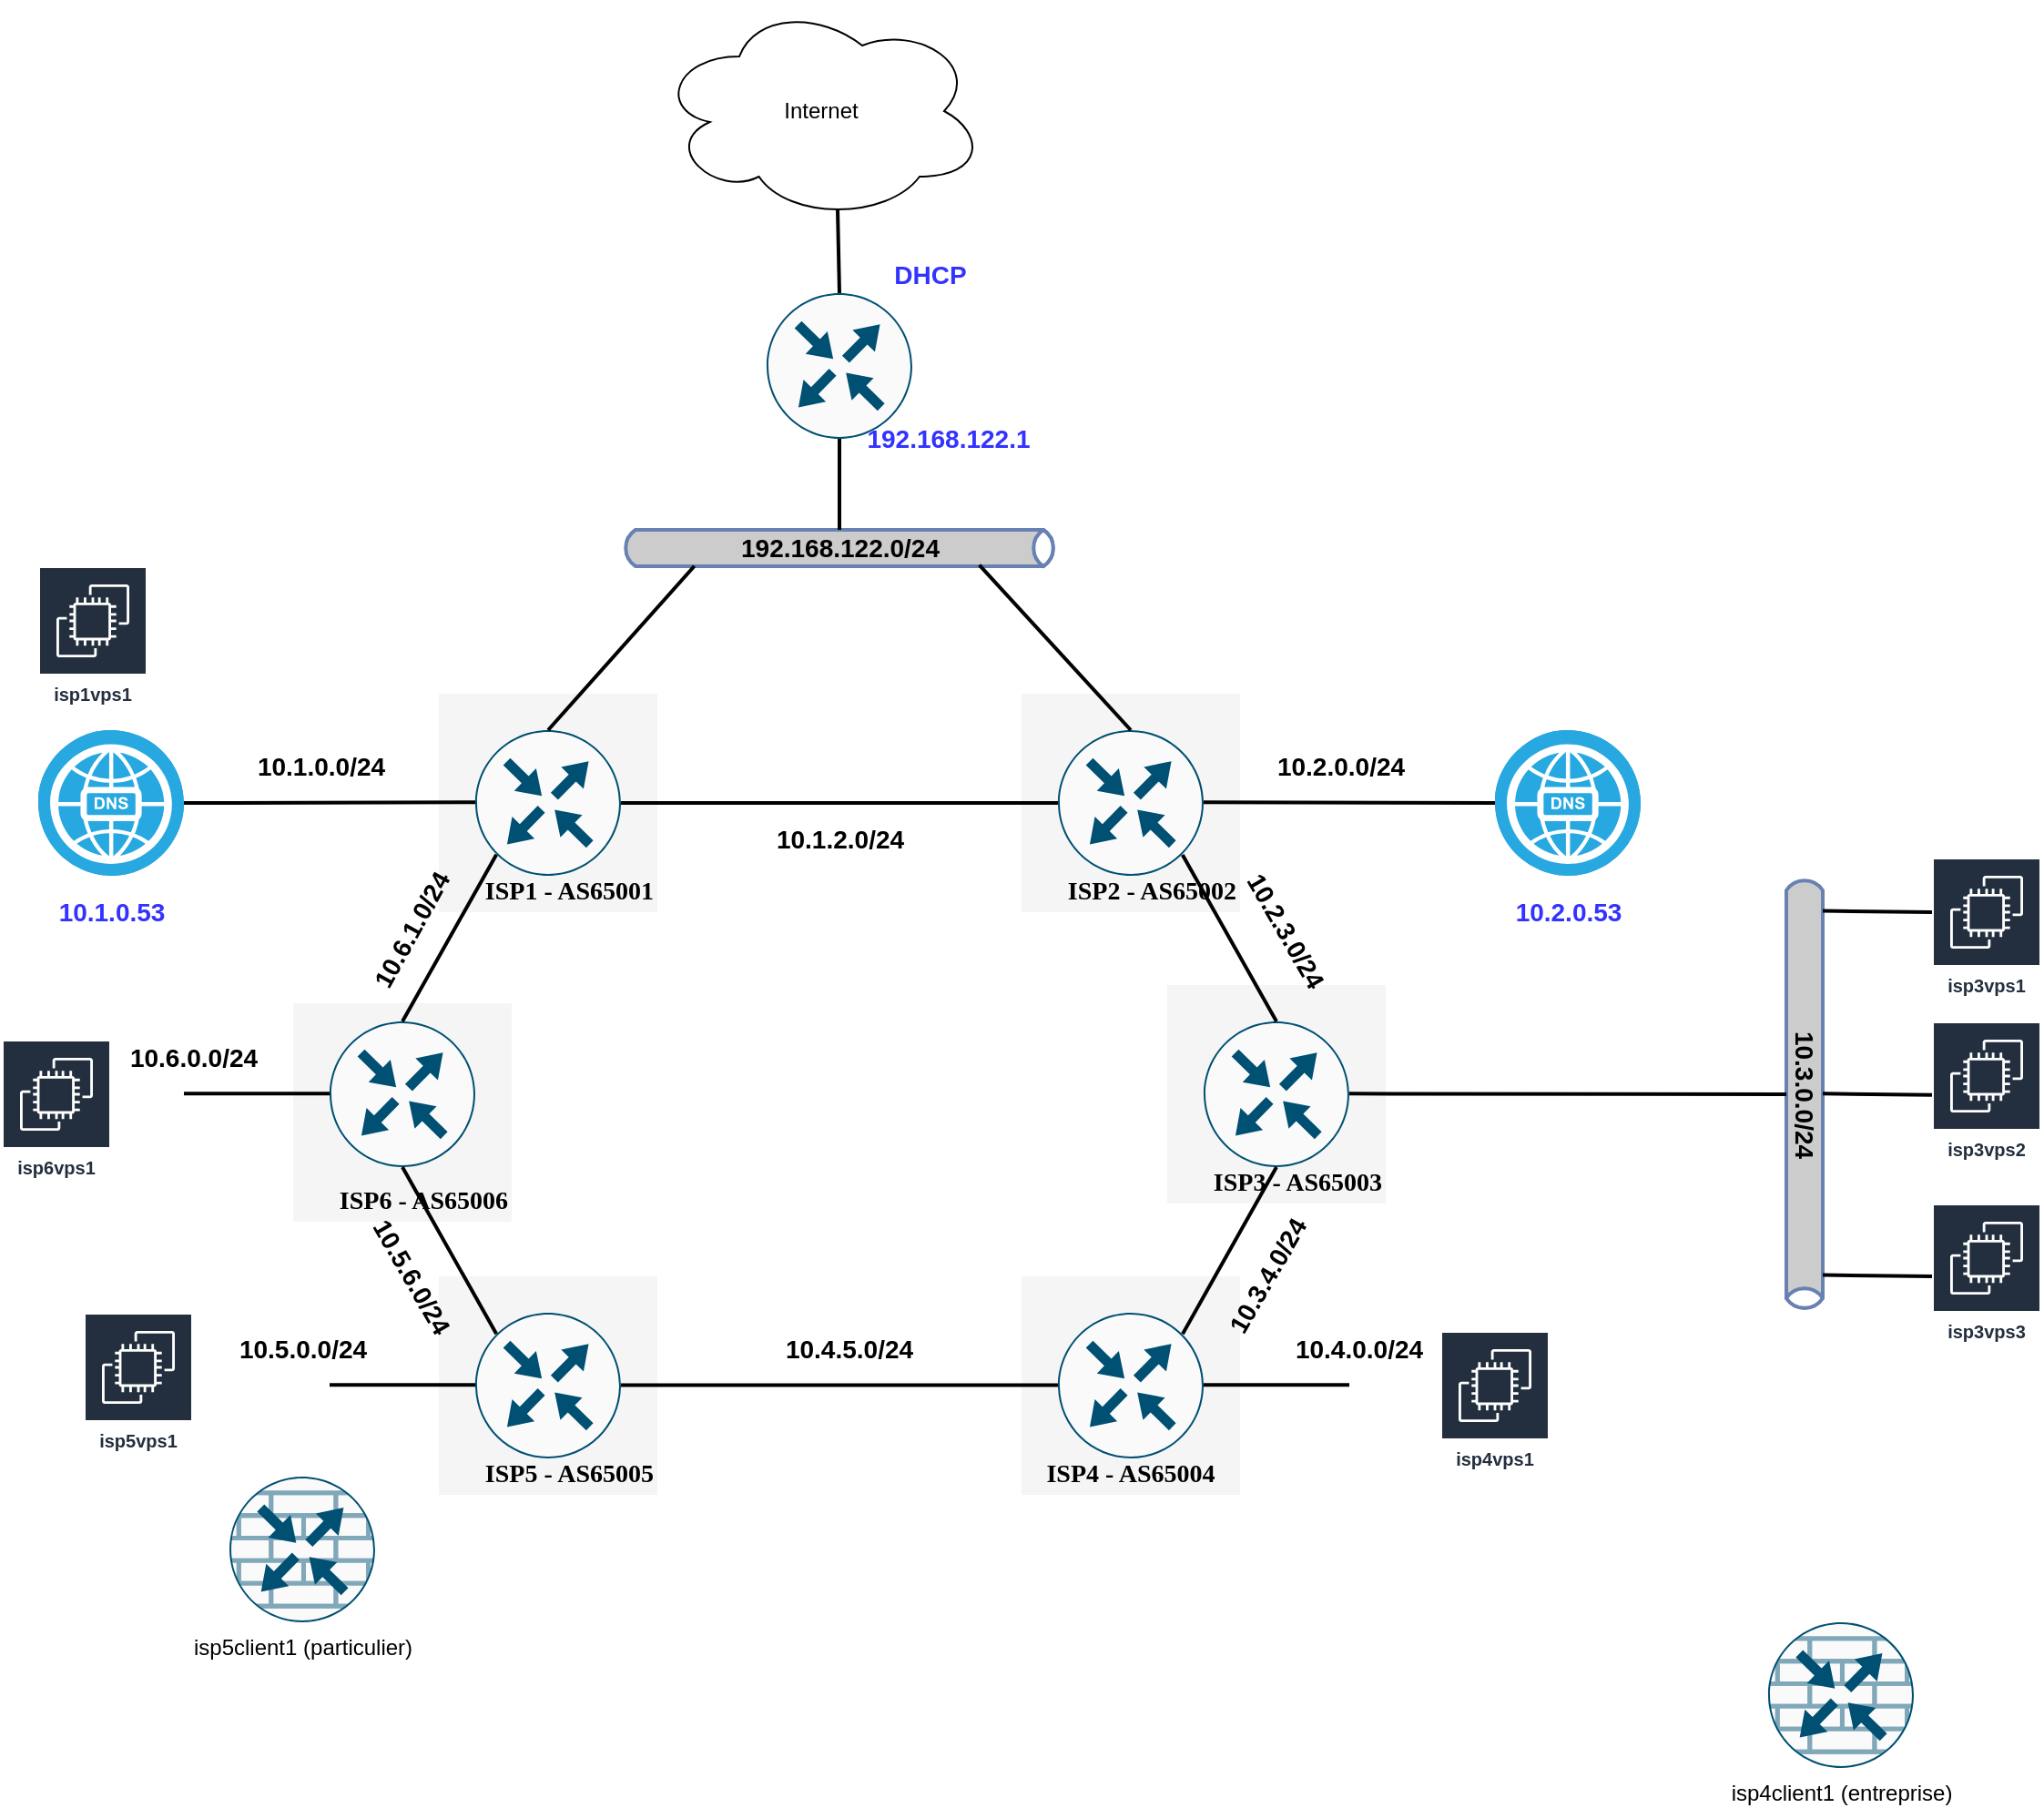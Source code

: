 <mxfile version="15.4.0" type="device"><diagram name="network-lab" id="v87TAPbju3DF8VrkiCMp"><mxGraphModel dx="1342" dy="1000" grid="1" gridSize="10" guides="1" tooltips="1" connect="1" arrows="1" fold="1" page="1" pageScale="1" pageWidth="850" pageHeight="1100" math="0" shadow="0"><root><mxCell id="U6id6oNHgHlkw0d9aRom-0"/><mxCell id="U6id6oNHgHlkw0d9aRom-1" parent="U6id6oNHgHlkw0d9aRom-0"/><mxCell id="voE-X81nJ1YRX3bRsVCh-0" value="" style="html=1;fillColor=#CCCCCC;strokeColor=#6881B3;gradientColor=none;gradientDirection=north;strokeWidth=2;shape=mxgraph.networks.bus;gradientColor=none;gradientDirection=north;fontColor=#ffffff;perimeter=backbonePerimeter;backboneSize=20;rotation=90;" parent="U6id6oNHgHlkw0d9aRom-1" vertex="1"><mxGeometry x="1250" y="590" width="240" height="20" as="geometry"/></mxCell><mxCell id="H-hFamo2rkaerAuy-kdD-5" value="ISP6 - AS65006" style="whiteSpace=wrap;html=1;rounded=0;shadow=0;comic=0;strokeWidth=1;fontFamily=Verdana;fontSize=14;fillColor=#f5f5f5;strokeColor=none;fontStyle=1;verticalAlign=bottom;align=right;" parent="U6id6oNHgHlkw0d9aRom-1" vertex="1"><mxGeometry x="540" y="550" width="120" height="120" as="geometry"/></mxCell><mxCell id="H-hFamo2rkaerAuy-kdD-4" value="ISP5 - AS65005" style="whiteSpace=wrap;html=1;rounded=0;shadow=0;comic=0;strokeWidth=1;fontFamily=Verdana;fontSize=14;fillColor=#f5f5f5;strokeColor=none;fontStyle=1;verticalAlign=bottom;align=right;" parent="U6id6oNHgHlkw0d9aRom-1" vertex="1"><mxGeometry x="620" y="700" width="120" height="120" as="geometry"/></mxCell><mxCell id="H-hFamo2rkaerAuy-kdD-3" value="&lt;b&gt;ISP4 - AS65004&lt;/b&gt;" style="whiteSpace=wrap;html=1;rounded=0;shadow=0;comic=0;strokeWidth=1;fontFamily=Verdana;fontSize=14;fillColor=#f5f5f5;strokeColor=none;fontStyle=0;verticalAlign=bottom;align=center;" parent="U6id6oNHgHlkw0d9aRom-1" vertex="1"><mxGeometry x="940" y="700" width="120" height="120" as="geometry"/></mxCell><mxCell id="H-hFamo2rkaerAuy-kdD-2" value="ISP3 - AS65003" style="whiteSpace=wrap;html=1;rounded=0;shadow=0;comic=0;strokeWidth=1;fontFamily=Verdana;fontSize=14;fillColor=#f5f5f5;strokeColor=none;fontStyle=1;verticalAlign=bottom;align=right;" parent="U6id6oNHgHlkw0d9aRom-1" vertex="1"><mxGeometry x="1020" y="540" width="120" height="120" as="geometry"/></mxCell><mxCell id="H-hFamo2rkaerAuy-kdD-1" value="ISP2 - AS65002" style="whiteSpace=wrap;html=1;rounded=0;shadow=0;comic=0;strokeWidth=1;fontFamily=Verdana;fontSize=14;fillColor=#f5f5f5;strokeColor=none;fontStyle=1;verticalAlign=bottom;align=right;" parent="U6id6oNHgHlkw0d9aRom-1" vertex="1"><mxGeometry x="940" y="380" width="120" height="120" as="geometry"/></mxCell><mxCell id="H-hFamo2rkaerAuy-kdD-0" value="ISP1 - AS65001" style="whiteSpace=wrap;html=1;rounded=0;shadow=0;comic=0;strokeWidth=1;fontFamily=Verdana;fontSize=14;fillColor=#f5f5f5;strokeColor=none;fontStyle=1;verticalAlign=bottom;align=right;" parent="U6id6oNHgHlkw0d9aRom-1" vertex="1"><mxGeometry x="620" y="380" width="120" height="120" as="geometry"/></mxCell><mxCell id="U6id6oNHgHlkw0d9aRom-9" value="" style="html=1;fillColor=#CCCCCC;strokeColor=#6881B3;gradientColor=none;gradientDirection=north;strokeWidth=2;shape=mxgraph.networks.bus;gradientColor=none;gradientDirection=north;fontColor=#ffffff;perimeter=backbonePerimeter;backboneSize=20;" parent="U6id6oNHgHlkw0d9aRom-1" vertex="1"><mxGeometry x="720" y="290" width="240" height="20" as="geometry"/></mxCell><mxCell id="U6id6oNHgHlkw0d9aRom-19" value="" style="points=[[0.5,0,0],[1,0.5,0],[0.5,1,0],[0,0.5,0],[0.145,0.145,0],[0.856,0.145,0],[0.855,0.856,0],[0.145,0.855,0]];verticalLabelPosition=bottom;html=1;verticalAlign=top;aspect=fixed;align=center;pointerEvents=1;shape=mxgraph.cisco19.rect;prIcon=router;fillColor=#FAFAFA;strokeColor=#005073;" parent="U6id6oNHgHlkw0d9aRom-1" vertex="1"><mxGeometry x="640" y="400" width="80" height="80" as="geometry"/></mxCell><mxCell id="U6id6oNHgHlkw0d9aRom-26" value="" style="endArrow=none;html=1;exitX=0.5;exitY=0;exitDx=0;exitDy=0;exitPerimeter=0;strokeWidth=2;entryX=0.168;entryY=0.993;entryDx=0;entryDy=0;entryPerimeter=0;" parent="U6id6oNHgHlkw0d9aRom-1" source="U6id6oNHgHlkw0d9aRom-19" target="U6id6oNHgHlkw0d9aRom-9" edge="1"><mxGeometry x="195" y="100" width="50" height="50" as="geometry"><mxPoint x="675" y="380.0" as="sourcePoint"/><mxPoint x="685" y="310" as="targetPoint"/></mxGeometry></mxCell><mxCell id="U6id6oNHgHlkw0d9aRom-27" value="Internet" style="ellipse;shape=cloud;whiteSpace=wrap;html=1;" parent="U6id6oNHgHlkw0d9aRom-1" vertex="1"><mxGeometry x="740" width="180" height="120" as="geometry"/></mxCell><mxCell id="U6id6oNHgHlkw0d9aRom-38" value="192.168.122.0/24" style="text;html=1;align=center;verticalAlign=middle;resizable=0;points=[];autosize=1;fontStyle=1;fontSize=14;rotation=0;" parent="U6id6oNHgHlkw0d9aRom-1" vertex="1"><mxGeometry x="780" y="290" width="120" height="20" as="geometry"/></mxCell><mxCell id="U6id6oNHgHlkw0d9aRom-42" value="&lt;b&gt;&lt;font color=&quot;#3333ff&quot;&gt;192.168.122.1&lt;/font&gt;&lt;/b&gt;" style="text;html=1;strokeColor=none;fillColor=none;align=center;verticalAlign=middle;whiteSpace=wrap;rounded=0;fontSize=14;" parent="U6id6oNHgHlkw0d9aRom-1" vertex="1"><mxGeometry x="880" y="230" width="40" height="20" as="geometry"/></mxCell><mxCell id="U6id6oNHgHlkw0d9aRom-60" value="" style="points=[[0.5,0,0],[1,0.5,0],[0.5,1,0],[0,0.5,0],[0.145,0.145,0],[0.856,0.145,0],[0.855,0.856,0],[0.145,0.855,0]];verticalLabelPosition=bottom;html=1;verticalAlign=top;aspect=fixed;align=center;pointerEvents=1;shape=mxgraph.cisco19.rect;prIcon=router;fillColor=#FAFAFA;strokeColor=#005073;" parent="U6id6oNHgHlkw0d9aRom-1" vertex="1"><mxGeometry x="960" y="400" width="80" height="80" as="geometry"/></mxCell><mxCell id="U6id6oNHgHlkw0d9aRom-64" value="" style="endArrow=none;html=1;strokeWidth=2;exitX=0.5;exitY=0;exitDx=0;exitDy=0;exitPerimeter=0;entryX=0.82;entryY=0.964;entryDx=0;entryDy=0;entryPerimeter=0;" parent="U6id6oNHgHlkw0d9aRom-1" source="U6id6oNHgHlkw0d9aRom-60" target="U6id6oNHgHlkw0d9aRom-9" edge="1"><mxGeometry x="140" y="140" width="50" height="50" as="geometry"><mxPoint x="1040" y="370" as="sourcePoint"/><mxPoint x="1020" y="330" as="targetPoint"/></mxGeometry></mxCell><mxCell id="U6id6oNHgHlkw0d9aRom-68" value="" style="points=[[0.5,0,0],[1,0.5,0],[0.5,1,0],[0,0.5,0],[0.145,0.145,0],[0.856,0.145,0],[0.855,0.856,0],[0.145,0.855,0]];verticalLabelPosition=bottom;html=1;verticalAlign=top;aspect=fixed;align=center;pointerEvents=1;shape=mxgraph.cisco19.rect;prIcon=router;fillColor=#FAFAFA;strokeColor=#005073;" parent="U6id6oNHgHlkw0d9aRom-1" vertex="1"><mxGeometry x="800" y="160" width="80" height="80" as="geometry"/></mxCell><mxCell id="U6id6oNHgHlkw0d9aRom-70" value="" style="endArrow=none;html=1;strokeWidth=2;entryX=0.5;entryY=1;entryDx=0;entryDy=0;entryPerimeter=0;" parent="U6id6oNHgHlkw0d9aRom-1" target="U6id6oNHgHlkw0d9aRom-68" edge="1"><mxGeometry x="150" y="150" width="50" height="50" as="geometry"><mxPoint x="840" y="290" as="sourcePoint"/><mxPoint x="958.06" y="322" as="targetPoint"/></mxGeometry></mxCell><mxCell id="U6id6oNHgHlkw0d9aRom-71" value="" style="endArrow=none;html=1;entryX=0.55;entryY=0.95;entryDx=0;entryDy=0;entryPerimeter=0;strokeWidth=2;exitX=0.5;exitY=0;exitDx=0;exitDy=0;exitPerimeter=0;" parent="U6id6oNHgHlkw0d9aRom-1" source="U6id6oNHgHlkw0d9aRom-68" target="U6id6oNHgHlkw0d9aRom-27" edge="1"><mxGeometry x="410" y="-90" width="50" height="50" as="geometry"><mxPoint x="1060" y="460" as="sourcePoint"/><mxPoint x="1370" y="460" as="targetPoint"/></mxGeometry></mxCell><mxCell id="aIUkbUVj_SA3XRfAe9oj-0" value="" style="points=[[0.5,0,0],[1,0.5,0],[0.5,1,0],[0,0.5,0],[0.145,0.145,0],[0.856,0.145,0],[0.855,0.856,0],[0.145,0.855,0]];verticalLabelPosition=bottom;html=1;verticalAlign=top;aspect=fixed;align=center;pointerEvents=1;shape=mxgraph.cisco19.rect;prIcon=router;fillColor=#FAFAFA;strokeColor=#005073;" parent="U6id6oNHgHlkw0d9aRom-1" vertex="1"><mxGeometry x="560" y="560" width="80" height="80" as="geometry"/></mxCell><mxCell id="aIUkbUVj_SA3XRfAe9oj-1" value="" style="points=[[0.5,0,0],[1,0.5,0],[0.5,1,0],[0,0.5,0],[0.145,0.145,0],[0.856,0.145,0],[0.855,0.856,0],[0.145,0.855,0]];verticalLabelPosition=bottom;html=1;verticalAlign=top;aspect=fixed;align=center;pointerEvents=1;shape=mxgraph.cisco19.rect;prIcon=router;fillColor=#FAFAFA;strokeColor=#005073;" parent="U6id6oNHgHlkw0d9aRom-1" vertex="1"><mxGeometry x="1040" y="560" width="80" height="80" as="geometry"/></mxCell><mxCell id="aIUkbUVj_SA3XRfAe9oj-2" value="" style="points=[[0.5,0,0],[1,0.5,0],[0.5,1,0],[0,0.5,0],[0.145,0.145,0],[0.856,0.145,0],[0.855,0.856,0],[0.145,0.855,0]];verticalLabelPosition=bottom;html=1;verticalAlign=top;aspect=fixed;align=center;pointerEvents=1;shape=mxgraph.cisco19.rect;prIcon=router;fillColor=#FAFAFA;strokeColor=#005073;" parent="U6id6oNHgHlkw0d9aRom-1" vertex="1"><mxGeometry x="640" y="720" width="80" height="80" as="geometry"/></mxCell><mxCell id="aIUkbUVj_SA3XRfAe9oj-3" value="" style="points=[[0.5,0,0],[1,0.5,0],[0.5,1,0],[0,0.5,0],[0.145,0.145,0],[0.856,0.145,0],[0.855,0.856,0],[0.145,0.855,0]];verticalLabelPosition=bottom;html=1;verticalAlign=top;aspect=fixed;align=center;pointerEvents=1;shape=mxgraph.cisco19.rect;prIcon=router;fillColor=#FAFAFA;strokeColor=#005073;" parent="U6id6oNHgHlkw0d9aRom-1" vertex="1"><mxGeometry x="960" y="720" width="80" height="80" as="geometry"/></mxCell><mxCell id="aIUkbUVj_SA3XRfAe9oj-4" value="" style="endArrow=none;html=1;exitX=1;exitY=0.5;exitDx=0;exitDy=0;exitPerimeter=0;strokeWidth=2;entryX=0;entryY=0.5;entryDx=0;entryDy=0;entryPerimeter=0;" parent="U6id6oNHgHlkw0d9aRom-1" source="U6id6oNHgHlkw0d9aRom-19" target="U6id6oNHgHlkw0d9aRom-60" edge="1"><mxGeometry x="205" y="110" width="50" height="50" as="geometry"><mxPoint x="690" y="410" as="sourcePoint"/><mxPoint x="770.32" y="319.86" as="targetPoint"/></mxGeometry></mxCell><mxCell id="aIUkbUVj_SA3XRfAe9oj-5" value="" style="endArrow=none;html=1;exitX=1;exitY=0.5;exitDx=0;exitDy=0;exitPerimeter=0;strokeWidth=2;entryX=0;entryY=0.5;entryDx=0;entryDy=0;entryPerimeter=0;" parent="U6id6oNHgHlkw0d9aRom-1" edge="1"><mxGeometry x="205" y="429.71" width="50" height="50" as="geometry"><mxPoint x="720" y="759.71" as="sourcePoint"/><mxPoint x="960" y="759.71" as="targetPoint"/></mxGeometry></mxCell><mxCell id="aIUkbUVj_SA3XRfAe9oj-6" value="" style="endArrow=none;html=1;exitX=0.145;exitY=0.855;exitDx=0;exitDy=0;exitPerimeter=0;strokeWidth=2;entryX=0.5;entryY=0;entryDx=0;entryDy=0;entryPerimeter=0;" parent="U6id6oNHgHlkw0d9aRom-1" source="U6id6oNHgHlkw0d9aRom-19" target="aIUkbUVj_SA3XRfAe9oj-0" edge="1"><mxGeometry x="215" y="120" width="50" height="50" as="geometry"><mxPoint x="730" y="450" as="sourcePoint"/><mxPoint x="970" y="450" as="targetPoint"/></mxGeometry></mxCell><mxCell id="aIUkbUVj_SA3XRfAe9oj-7" value="" style="endArrow=none;html=1;exitX=0.5;exitY=1;exitDx=0;exitDy=0;exitPerimeter=0;strokeWidth=2;entryX=0.856;entryY=0.145;entryDx=0;entryDy=0;entryPerimeter=0;" parent="U6id6oNHgHlkw0d9aRom-1" target="aIUkbUVj_SA3XRfAe9oj-3" edge="1"><mxGeometry x="615" y="280" width="50" height="50" as="geometry"><mxPoint x="1080" y="640" as="sourcePoint"/><mxPoint x="1000" y="720" as="targetPoint"/></mxGeometry></mxCell><mxCell id="aIUkbUVj_SA3XRfAe9oj-8" value="" style="endArrow=none;html=1;exitX=0.855;exitY=0.856;exitDx=0;exitDy=0;exitPerimeter=0;strokeWidth=2;entryX=0.5;entryY=0;entryDx=0;entryDy=0;entryPerimeter=0;" parent="U6id6oNHgHlkw0d9aRom-1" source="U6id6oNHgHlkw0d9aRom-60" target="aIUkbUVj_SA3XRfAe9oj-1" edge="1"><mxGeometry x="615" y="120" width="50" height="50" as="geometry"><mxPoint x="1080" y="480" as="sourcePoint"/><mxPoint x="1000" y="560" as="targetPoint"/></mxGeometry></mxCell><mxCell id="aIUkbUVj_SA3XRfAe9oj-9" value="" style="endArrow=none;html=1;exitX=0.5;exitY=1;exitDx=0;exitDy=0;exitPerimeter=0;strokeWidth=2;entryX=0.145;entryY=0.145;entryDx=0;entryDy=0;entryPerimeter=0;" parent="U6id6oNHgHlkw0d9aRom-1" target="aIUkbUVj_SA3XRfAe9oj-2" edge="1"><mxGeometry x="215" y="280" width="50" height="50" as="geometry"><mxPoint x="600" y="640" as="sourcePoint"/><mxPoint x="680" y="720" as="targetPoint"/></mxGeometry></mxCell><mxCell id="KH0BAEHqLZ3FEIlribC1-0" value="" style="endArrow=none;html=1;exitX=1;exitY=0.5;exitDx=0;exitDy=0;exitPerimeter=0;strokeWidth=2;" parent="U6id6oNHgHlkw0d9aRom-1" source="8sLHgkfb_lHKQbxGNXbe-0" edge="1"><mxGeometry x="45" y="109.66" width="50" height="50" as="geometry"><mxPoint x="560" y="439.66" as="sourcePoint"/><mxPoint x="640" y="439.66" as="targetPoint"/></mxGeometry></mxCell><mxCell id="KH0BAEHqLZ3FEIlribC1-1" value="" style="endArrow=none;html=1;exitX=1;exitY=0.5;exitDx=0;exitDy=0;exitPerimeter=0;strokeWidth=2;" parent="U6id6oNHgHlkw0d9aRom-1" edge="1"><mxGeometry x="-35" y="269.66" width="50" height="50" as="geometry"><mxPoint x="480" y="599.66" as="sourcePoint"/><mxPoint x="560" y="599.66" as="targetPoint"/></mxGeometry></mxCell><mxCell id="KH0BAEHqLZ3FEIlribC1-2" value="" style="endArrow=none;html=1;exitX=1;exitY=0.5;exitDx=0;exitDy=0;exitPerimeter=0;strokeWidth=2;" parent="U6id6oNHgHlkw0d9aRom-1" edge="1"><mxGeometry x="45" y="429.66" width="50" height="50" as="geometry"><mxPoint x="560" y="759.66" as="sourcePoint"/><mxPoint x="640" y="759.66" as="targetPoint"/></mxGeometry></mxCell><mxCell id="KH0BAEHqLZ3FEIlribC1-3" value="" style="endArrow=none;html=1;exitX=1;exitY=0.5;exitDx=0;exitDy=0;exitPerimeter=0;strokeWidth=2;entryX=0;entryY=0.5;entryDx=0;entryDy=0;entryPerimeter=0;" parent="U6id6oNHgHlkw0d9aRom-1" target="8sLHgkfb_lHKQbxGNXbe-1" edge="1"><mxGeometry x="525" y="109.66" width="50" height="50" as="geometry"><mxPoint x="1040" y="439.66" as="sourcePoint"/><mxPoint x="1120" y="439.66" as="targetPoint"/></mxGeometry></mxCell><mxCell id="KH0BAEHqLZ3FEIlribC1-4" value="" style="endArrow=none;html=1;exitX=1;exitY=0.5;exitDx=0;exitDy=0;exitPerimeter=0;strokeWidth=2;" parent="U6id6oNHgHlkw0d9aRom-1" edge="1"><mxGeometry x="605" y="269.66" width="50" height="50" as="geometry"><mxPoint x="1120" y="599.66" as="sourcePoint"/><mxPoint x="1360" y="600" as="targetPoint"/></mxGeometry></mxCell><mxCell id="KH0BAEHqLZ3FEIlribC1-5" value="" style="endArrow=none;html=1;exitX=1;exitY=0.5;exitDx=0;exitDy=0;exitPerimeter=0;strokeWidth=2;" parent="U6id6oNHgHlkw0d9aRom-1" edge="1"><mxGeometry x="525" y="429.66" width="50" height="50" as="geometry"><mxPoint x="1040" y="759.66" as="sourcePoint"/><mxPoint x="1120" y="759.66" as="targetPoint"/></mxGeometry></mxCell><mxCell id="7NHTxPaI59FZthznn5_d-1" value="10.1.2.0/24" style="text;html=1;align=center;verticalAlign=middle;resizable=0;points=[];autosize=1;fontStyle=1;fontSize=14;rotation=0;" parent="U6id6oNHgHlkw0d9aRom-1" vertex="1"><mxGeometry x="795" y="450" width="90" height="20" as="geometry"/></mxCell><mxCell id="DyiQKJqb-k-AkiFhXbPz-0" value="10.2.3.0/24" style="text;html=1;align=center;verticalAlign=middle;resizable=0;points=[];autosize=1;fontStyle=1;fontSize=14;rotation=60;" parent="U6id6oNHgHlkw0d9aRom-1" vertex="1"><mxGeometry x="1040" y="500" width="90" height="20" as="geometry"/></mxCell><mxCell id="DyiQKJqb-k-AkiFhXbPz-1" value="10.3.4.0/24" style="text;html=1;align=center;verticalAlign=middle;resizable=0;points=[];autosize=1;fontStyle=1;fontSize=14;rotation=-60;" parent="U6id6oNHgHlkw0d9aRom-1" vertex="1"><mxGeometry x="1030" y="690" width="90" height="20" as="geometry"/></mxCell><mxCell id="DyiQKJqb-k-AkiFhXbPz-2" value="10.4.5.0/24" style="text;html=1;align=center;verticalAlign=middle;resizable=0;points=[];autosize=1;fontStyle=1;fontSize=14;rotation=0;" parent="U6id6oNHgHlkw0d9aRom-1" vertex="1"><mxGeometry x="800" y="730" width="90" height="20" as="geometry"/></mxCell><mxCell id="DyiQKJqb-k-AkiFhXbPz-3" value="10.5.6.0/24" style="text;html=1;align=center;verticalAlign=middle;resizable=0;points=[];autosize=1;fontStyle=1;fontSize=14;rotation=60;" parent="U6id6oNHgHlkw0d9aRom-1" vertex="1"><mxGeometry x="560" y="690" width="90" height="20" as="geometry"/></mxCell><mxCell id="DyiQKJqb-k-AkiFhXbPz-4" value="10.6.1.0/24" style="text;html=1;align=center;verticalAlign=middle;resizable=0;points=[];autosize=1;fontStyle=1;fontSize=14;rotation=-61;" parent="U6id6oNHgHlkw0d9aRom-1" vertex="1"><mxGeometry x="560" y="500" width="90" height="20" as="geometry"/></mxCell><mxCell id="DyiQKJqb-k-AkiFhXbPz-5" value="10.2.0.0/24" style="text;html=1;align=center;verticalAlign=middle;resizable=0;points=[];autosize=1;fontStyle=1;fontSize=14;rotation=0;" parent="U6id6oNHgHlkw0d9aRom-1" vertex="1"><mxGeometry x="1070" y="410" width="90" height="20" as="geometry"/></mxCell><mxCell id="DyiQKJqb-k-AkiFhXbPz-6" value="10.1.0.0/24" style="text;html=1;align=center;verticalAlign=middle;resizable=0;points=[];autosize=1;fontStyle=1;fontSize=14;rotation=0;" parent="U6id6oNHgHlkw0d9aRom-1" vertex="1"><mxGeometry x="510" y="410" width="90" height="20" as="geometry"/></mxCell><mxCell id="DyiQKJqb-k-AkiFhXbPz-7" value="10.3.0.0/24" style="text;html=1;align=center;verticalAlign=middle;resizable=0;points=[];autosize=1;fontStyle=1;fontSize=14;rotation=90;" parent="U6id6oNHgHlkw0d9aRom-1" vertex="1"><mxGeometry x="1325" y="590" width="90" height="20" as="geometry"/></mxCell><mxCell id="DyiQKJqb-k-AkiFhXbPz-8" value="10.4.0.0/24" style="text;html=1;align=center;verticalAlign=middle;resizable=0;points=[];autosize=1;fontStyle=1;fontSize=14;rotation=0;" parent="U6id6oNHgHlkw0d9aRom-1" vertex="1"><mxGeometry x="1080" y="730" width="90" height="20" as="geometry"/></mxCell><mxCell id="DyiQKJqb-k-AkiFhXbPz-9" value="10.5.0.0/24" style="text;html=1;align=center;verticalAlign=middle;resizable=0;points=[];autosize=1;fontStyle=1;fontSize=14;rotation=0;" parent="U6id6oNHgHlkw0d9aRom-1" vertex="1"><mxGeometry x="500" y="730" width="90" height="20" as="geometry"/></mxCell><mxCell id="DyiQKJqb-k-AkiFhXbPz-10" value="10.6.0.0/24" style="text;html=1;align=center;verticalAlign=middle;resizable=0;points=[];autosize=1;fontStyle=1;fontSize=14;rotation=0;" parent="U6id6oNHgHlkw0d9aRom-1" vertex="1"><mxGeometry x="440" y="570" width="90" height="20" as="geometry"/></mxCell><mxCell id="8sLHgkfb_lHKQbxGNXbe-0" value="" style="fillColor=#28A8E0;verticalLabelPosition=bottom;html=1;strokeColor=#ffffff;verticalAlign=top;align=center;points=[[0.145,0.145,0],[0.5,0,0],[0.855,0.145,0],[1,0.5,0],[0.855,0.855,0],[0.5,1,0],[0.145,0.855,0],[0,0.5,0]];pointerEvents=1;shape=mxgraph.cisco_safe.compositeIcon;bgIcon=ellipse;resIcon=mxgraph.cisco_safe.capability.dns;" parent="U6id6oNHgHlkw0d9aRom-1" vertex="1"><mxGeometry x="400" y="400" width="80" height="80" as="geometry"/></mxCell><mxCell id="8sLHgkfb_lHKQbxGNXbe-1" value="" style="fillColor=#28A8E0;verticalLabelPosition=bottom;html=1;strokeColor=#ffffff;verticalAlign=top;align=center;points=[[0.145,0.145,0],[0.5,0,0],[0.855,0.145,0],[1,0.5,0],[0.855,0.855,0],[0.5,1,0],[0.145,0.855,0],[0,0.5,0]];pointerEvents=1;shape=mxgraph.cisco_safe.compositeIcon;bgIcon=ellipse;resIcon=mxgraph.cisco_safe.capability.dns;" parent="U6id6oNHgHlkw0d9aRom-1" vertex="1"><mxGeometry x="1200" y="400" width="80" height="80" as="geometry"/></mxCell><mxCell id="z-pfmO8GVerPmJj_f_YX-0" value="10.1.0.53" style="text;html=1;strokeColor=none;fillColor=none;align=center;verticalAlign=middle;whiteSpace=wrap;rounded=0;fontSize=14;fontStyle=1;fontColor=#3333FF;" parent="U6id6oNHgHlkw0d9aRom-1" vertex="1"><mxGeometry x="412.5" y="490" width="55" height="20" as="geometry"/></mxCell><mxCell id="z-pfmO8GVerPmJj_f_YX-1" value="10.2.0.53" style="text;html=1;strokeColor=none;fillColor=none;align=center;verticalAlign=middle;whiteSpace=wrap;rounded=0;fontSize=14;fontStyle=1;fontColor=#3333FF;" parent="U6id6oNHgHlkw0d9aRom-1" vertex="1"><mxGeometry x="1212.5" y="490" width="55" height="20" as="geometry"/></mxCell><mxCell id="voE-X81nJ1YRX3bRsVCh-1" value="" style="endArrow=none;html=1;exitX=1;exitY=0.5;exitDx=0;exitDy=0;exitPerimeter=0;strokeWidth=2;" parent="U6id6oNHgHlkw0d9aRom-1" edge="1"><mxGeometry x="865" y="169.31" width="50" height="50" as="geometry"><mxPoint x="1380" y="499.31" as="sourcePoint"/><mxPoint x="1440" y="500" as="targetPoint"/></mxGeometry></mxCell><mxCell id="voE-X81nJ1YRX3bRsVCh-2" value="" style="endArrow=none;html=1;exitX=1;exitY=0.5;exitDx=0;exitDy=0;exitPerimeter=0;strokeWidth=2;" parent="U6id6oNHgHlkw0d9aRom-1" edge="1"><mxGeometry x="865" y="269.66" width="50" height="50" as="geometry"><mxPoint x="1380" y="599.66" as="sourcePoint"/><mxPoint x="1440" y="600.35" as="targetPoint"/></mxGeometry></mxCell><mxCell id="voE-X81nJ1YRX3bRsVCh-3" value="" style="endArrow=none;html=1;exitX=1;exitY=0.5;exitDx=0;exitDy=0;exitPerimeter=0;strokeWidth=2;" parent="U6id6oNHgHlkw0d9aRom-1" edge="1"><mxGeometry x="865" y="369.31" width="50" height="50" as="geometry"><mxPoint x="1380" y="699.31" as="sourcePoint"/><mxPoint x="1440" y="700" as="targetPoint"/></mxGeometry></mxCell><mxCell id="XePu69oYci8VOVrq7qaU-0" value="isp3vps1" style="sketch=0;outlineConnect=0;fontColor=#232F3E;gradientColor=none;strokeColor=#ffffff;fillColor=#232F3E;dashed=0;verticalLabelPosition=middle;verticalAlign=bottom;align=center;html=1;whiteSpace=wrap;fontSize=10;fontStyle=1;spacing=3;shape=mxgraph.aws4.productIcon;prIcon=mxgraph.aws4.ec2;" parent="U6id6oNHgHlkw0d9aRom-1" vertex="1"><mxGeometry x="1440" y="470" width="60" height="80" as="geometry"/></mxCell><mxCell id="XePu69oYci8VOVrq7qaU-1" value="isp3vps2" style="sketch=0;outlineConnect=0;fontColor=#232F3E;gradientColor=none;strokeColor=#ffffff;fillColor=#232F3E;dashed=0;verticalLabelPosition=middle;verticalAlign=bottom;align=center;html=1;whiteSpace=wrap;fontSize=10;fontStyle=1;spacing=3;shape=mxgraph.aws4.productIcon;prIcon=mxgraph.aws4.ec2;" parent="U6id6oNHgHlkw0d9aRom-1" vertex="1"><mxGeometry x="1440" y="560" width="60" height="80" as="geometry"/></mxCell><mxCell id="XePu69oYci8VOVrq7qaU-2" value="isp3vps3" style="sketch=0;outlineConnect=0;fontColor=#232F3E;gradientColor=none;strokeColor=#ffffff;fillColor=#232F3E;dashed=0;verticalLabelPosition=middle;verticalAlign=bottom;align=center;html=1;whiteSpace=wrap;fontSize=10;fontStyle=1;spacing=3;shape=mxgraph.aws4.productIcon;prIcon=mxgraph.aws4.ec2;" parent="U6id6oNHgHlkw0d9aRom-1" vertex="1"><mxGeometry x="1440" y="660" width="60" height="80" as="geometry"/></mxCell><mxCell id="gCMho0uc_hzlYg-amERS-0" value="isp4client1 (entreprise)" style="points=[[0.5,0,0],[1,0.5,0],[0.5,1,0],[0,0.5,0],[0.145,0.145,0],[0.856,0.145,0],[0.855,0.856,0],[0.145,0.855,0]];verticalLabelPosition=bottom;html=1;verticalAlign=top;aspect=fixed;align=center;pointerEvents=1;shape=mxgraph.cisco19.rect;prIcon=router_with_firewall;fillColor=#FAFAFA;strokeColor=#005073;" parent="U6id6oNHgHlkw0d9aRom-1" vertex="1"><mxGeometry x="1350" y="890" width="80" height="80" as="geometry"/></mxCell><mxCell id="gCMho0uc_hzlYg-amERS-2" value="isp5client1 (particulier)" style="points=[[0.5,0,0],[1,0.5,0],[0.5,1,0],[0,0.5,0],[0.145,0.145,0],[0.856,0.145,0],[0.855,0.856,0],[0.145,0.855,0]];verticalLabelPosition=bottom;html=1;verticalAlign=top;aspect=fixed;align=center;pointerEvents=1;shape=mxgraph.cisco19.rect;prIcon=router_with_firewall;fillColor=#FAFAFA;strokeColor=#005073;" parent="U6id6oNHgHlkw0d9aRom-1" vertex="1"><mxGeometry x="505" y="810" width="80" height="80" as="geometry"/></mxCell><mxCell id="Z93lTufOqWPJvelk0Q5k-0" value="&lt;b&gt;&lt;font color=&quot;#3333ff&quot;&gt;DHCP&lt;/font&gt;&lt;/b&gt;" style="text;html=1;strokeColor=none;fillColor=none;align=center;verticalAlign=middle;whiteSpace=wrap;rounded=0;fontSize=14;" parent="U6id6oNHgHlkw0d9aRom-1" vertex="1"><mxGeometry x="870" y="140" width="40" height="20" as="geometry"/></mxCell><mxCell id="QNUOBbWqMHy5i7ud3sgf-0" value="isp1vps1" style="sketch=0;outlineConnect=0;fontColor=#232F3E;gradientColor=none;strokeColor=#ffffff;fillColor=#232F3E;dashed=0;verticalLabelPosition=middle;verticalAlign=bottom;align=center;html=1;whiteSpace=wrap;fontSize=10;fontStyle=1;spacing=3;shape=mxgraph.aws4.productIcon;prIcon=mxgraph.aws4.ec2;" parent="U6id6oNHgHlkw0d9aRom-1" vertex="1"><mxGeometry x="400" y="310" width="60" height="80" as="geometry"/></mxCell><mxCell id="HyhiXe1x81s70uwPWXqw-0" value="isp6vps1" style="sketch=0;outlineConnect=0;fontColor=#232F3E;gradientColor=none;strokeColor=#ffffff;fillColor=#232F3E;dashed=0;verticalLabelPosition=middle;verticalAlign=bottom;align=center;html=1;whiteSpace=wrap;fontSize=10;fontStyle=1;spacing=3;shape=mxgraph.aws4.productIcon;prIcon=mxgraph.aws4.ec2;" vertex="1" parent="U6id6oNHgHlkw0d9aRom-1"><mxGeometry x="380" y="570" width="60" height="80" as="geometry"/></mxCell><mxCell id="HyhiXe1x81s70uwPWXqw-1" value="isp5vps1" style="sketch=0;outlineConnect=0;fontColor=#232F3E;gradientColor=none;strokeColor=#ffffff;fillColor=#232F3E;dashed=0;verticalLabelPosition=middle;verticalAlign=bottom;align=center;html=1;whiteSpace=wrap;fontSize=10;fontStyle=1;spacing=3;shape=mxgraph.aws4.productIcon;prIcon=mxgraph.aws4.ec2;" vertex="1" parent="U6id6oNHgHlkw0d9aRom-1"><mxGeometry x="425" y="720" width="60" height="80" as="geometry"/></mxCell><mxCell id="HyhiXe1x81s70uwPWXqw-2" value="isp4vps1" style="sketch=0;outlineConnect=0;fontColor=#232F3E;gradientColor=none;strokeColor=#ffffff;fillColor=#232F3E;dashed=0;verticalLabelPosition=middle;verticalAlign=bottom;align=center;html=1;whiteSpace=wrap;fontSize=10;fontStyle=1;spacing=3;shape=mxgraph.aws4.productIcon;prIcon=mxgraph.aws4.ec2;" vertex="1" parent="U6id6oNHgHlkw0d9aRom-1"><mxGeometry x="1170" y="730" width="60" height="80" as="geometry"/></mxCell></root></mxGraphModel></diagram></mxfile>